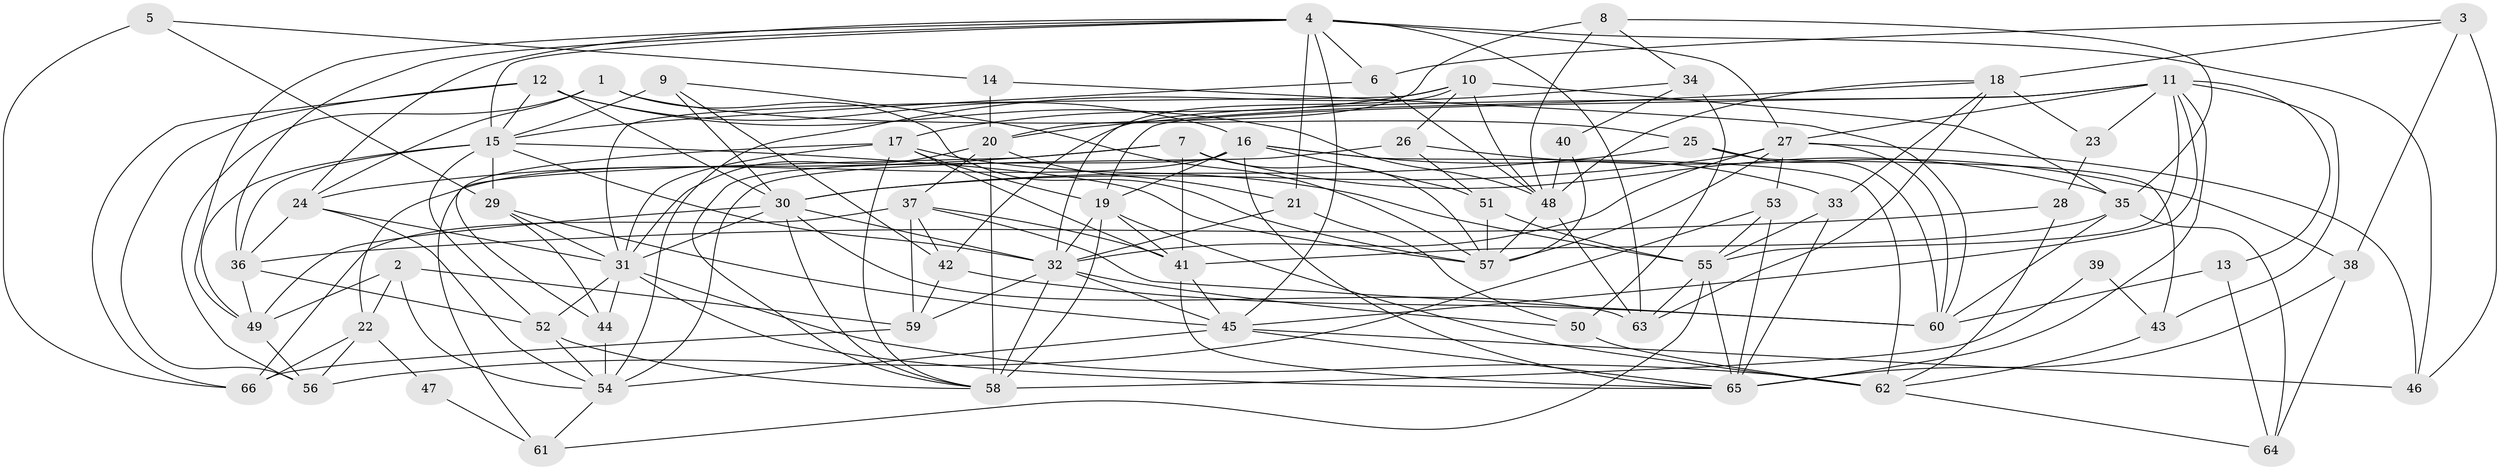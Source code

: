 // original degree distribution, {3: 0.29545454545454547, 5: 0.22727272727272727, 2: 0.12121212121212122, 4: 0.23484848484848486, 7: 0.045454545454545456, 6: 0.06818181818181818, 9: 0.007575757575757576}
// Generated by graph-tools (version 1.1) at 2025/37/03/04/25 23:37:04]
// undirected, 66 vertices, 184 edges
graph export_dot {
  node [color=gray90,style=filled];
  1;
  2;
  3;
  4;
  5;
  6;
  7;
  8;
  9;
  10;
  11;
  12;
  13;
  14;
  15;
  16;
  17;
  18;
  19;
  20;
  21;
  22;
  23;
  24;
  25;
  26;
  27;
  28;
  29;
  30;
  31;
  32;
  33;
  34;
  35;
  36;
  37;
  38;
  39;
  40;
  41;
  42;
  43;
  44;
  45;
  46;
  47;
  48;
  49;
  50;
  51;
  52;
  53;
  54;
  55;
  56;
  57;
  58;
  59;
  60;
  61;
  62;
  63;
  64;
  65;
  66;
  1 -- 24 [weight=1.0];
  1 -- 25 [weight=1.0];
  1 -- 56 [weight=1.0];
  1 -- 57 [weight=1.0];
  2 -- 22 [weight=1.0];
  2 -- 49 [weight=1.0];
  2 -- 54 [weight=1.0];
  2 -- 59 [weight=2.0];
  3 -- 6 [weight=1.0];
  3 -- 18 [weight=1.0];
  3 -- 38 [weight=2.0];
  3 -- 46 [weight=1.0];
  4 -- 6 [weight=1.0];
  4 -- 15 [weight=1.0];
  4 -- 21 [weight=1.0];
  4 -- 24 [weight=1.0];
  4 -- 27 [weight=1.0];
  4 -- 36 [weight=1.0];
  4 -- 45 [weight=1.0];
  4 -- 46 [weight=1.0];
  4 -- 49 [weight=1.0];
  4 -- 63 [weight=1.0];
  5 -- 14 [weight=1.0];
  5 -- 29 [weight=1.0];
  5 -- 66 [weight=1.0];
  6 -- 15 [weight=1.0];
  6 -- 48 [weight=1.0];
  7 -- 24 [weight=1.0];
  7 -- 35 [weight=1.0];
  7 -- 41 [weight=1.0];
  7 -- 57 [weight=1.0];
  7 -- 61 [weight=1.0];
  8 -- 20 [weight=1.0];
  8 -- 34 [weight=1.0];
  8 -- 35 [weight=1.0];
  8 -- 48 [weight=1.0];
  9 -- 15 [weight=2.0];
  9 -- 30 [weight=1.0];
  9 -- 42 [weight=1.0];
  9 -- 57 [weight=1.0];
  10 -- 17 [weight=1.0];
  10 -- 26 [weight=1.0];
  10 -- 31 [weight=1.0];
  10 -- 32 [weight=1.0];
  10 -- 35 [weight=1.0];
  10 -- 48 [weight=1.0];
  11 -- 13 [weight=1.0];
  11 -- 19 [weight=1.0];
  11 -- 23 [weight=1.0];
  11 -- 27 [weight=1.0];
  11 -- 42 [weight=1.0];
  11 -- 43 [weight=1.0];
  11 -- 45 [weight=1.0];
  11 -- 55 [weight=1.0];
  11 -- 65 [weight=1.0];
  12 -- 15 [weight=1.0];
  12 -- 16 [weight=1.0];
  12 -- 30 [weight=1.0];
  12 -- 48 [weight=1.0];
  12 -- 56 [weight=1.0];
  12 -- 66 [weight=1.0];
  13 -- 60 [weight=2.0];
  13 -- 64 [weight=1.0];
  14 -- 20 [weight=1.0];
  14 -- 60 [weight=1.0];
  15 -- 29 [weight=1.0];
  15 -- 32 [weight=1.0];
  15 -- 36 [weight=1.0];
  15 -- 49 [weight=1.0];
  15 -- 52 [weight=1.0];
  15 -- 57 [weight=1.0];
  16 -- 19 [weight=1.0];
  16 -- 22 [weight=1.0];
  16 -- 33 [weight=1.0];
  16 -- 51 [weight=2.0];
  16 -- 58 [weight=1.0];
  16 -- 62 [weight=1.0];
  16 -- 65 [weight=1.0];
  17 -- 19 [weight=1.0];
  17 -- 31 [weight=1.0];
  17 -- 41 [weight=1.0];
  17 -- 44 [weight=1.0];
  17 -- 55 [weight=1.0];
  17 -- 58 [weight=1.0];
  18 -- 20 [weight=1.0];
  18 -- 23 [weight=1.0];
  18 -- 33 [weight=1.0];
  18 -- 48 [weight=1.0];
  18 -- 63 [weight=1.0];
  19 -- 32 [weight=1.0];
  19 -- 41 [weight=1.0];
  19 -- 58 [weight=1.0];
  19 -- 62 [weight=1.0];
  20 -- 21 [weight=1.0];
  20 -- 31 [weight=1.0];
  20 -- 37 [weight=1.0];
  20 -- 58 [weight=1.0];
  21 -- 32 [weight=1.0];
  21 -- 50 [weight=1.0];
  22 -- 47 [weight=1.0];
  22 -- 56 [weight=1.0];
  22 -- 66 [weight=1.0];
  23 -- 28 [weight=1.0];
  24 -- 31 [weight=1.0];
  24 -- 36 [weight=1.0];
  24 -- 54 [weight=1.0];
  25 -- 30 [weight=1.0];
  25 -- 43 [weight=1.0];
  25 -- 60 [weight=1.0];
  26 -- 38 [weight=1.0];
  26 -- 51 [weight=1.0];
  26 -- 54 [weight=1.0];
  27 -- 30 [weight=1.0];
  27 -- 32 [weight=1.0];
  27 -- 46 [weight=1.0];
  27 -- 53 [weight=1.0];
  27 -- 57 [weight=1.0];
  27 -- 60 [weight=1.0];
  28 -- 36 [weight=1.0];
  28 -- 62 [weight=1.0];
  29 -- 31 [weight=1.0];
  29 -- 44 [weight=1.0];
  29 -- 45 [weight=1.0];
  30 -- 31 [weight=1.0];
  30 -- 32 [weight=1.0];
  30 -- 49 [weight=1.0];
  30 -- 58 [weight=1.0];
  30 -- 63 [weight=1.0];
  31 -- 44 [weight=1.0];
  31 -- 52 [weight=1.0];
  31 -- 62 [weight=1.0];
  31 -- 65 [weight=1.0];
  32 -- 45 [weight=1.0];
  32 -- 50 [weight=1.0];
  32 -- 58 [weight=1.0];
  32 -- 59 [weight=1.0];
  33 -- 55 [weight=1.0];
  33 -- 65 [weight=1.0];
  34 -- 40 [weight=1.0];
  34 -- 50 [weight=2.0];
  34 -- 54 [weight=1.0];
  35 -- 41 [weight=1.0];
  35 -- 60 [weight=1.0];
  35 -- 64 [weight=1.0];
  36 -- 49 [weight=1.0];
  36 -- 52 [weight=1.0];
  37 -- 41 [weight=1.0];
  37 -- 42 [weight=1.0];
  37 -- 59 [weight=2.0];
  37 -- 60 [weight=1.0];
  37 -- 66 [weight=1.0];
  38 -- 64 [weight=2.0];
  38 -- 65 [weight=1.0];
  39 -- 43 [weight=1.0];
  39 -- 58 [weight=2.0];
  40 -- 48 [weight=1.0];
  40 -- 57 [weight=1.0];
  41 -- 45 [weight=1.0];
  41 -- 65 [weight=1.0];
  42 -- 59 [weight=1.0];
  42 -- 60 [weight=1.0];
  43 -- 62 [weight=1.0];
  44 -- 54 [weight=1.0];
  45 -- 46 [weight=1.0];
  45 -- 54 [weight=2.0];
  45 -- 65 [weight=1.0];
  47 -- 61 [weight=1.0];
  48 -- 57 [weight=1.0];
  48 -- 63 [weight=1.0];
  49 -- 56 [weight=1.0];
  50 -- 62 [weight=1.0];
  51 -- 55 [weight=1.0];
  51 -- 57 [weight=1.0];
  52 -- 54 [weight=1.0];
  52 -- 58 [weight=1.0];
  53 -- 55 [weight=2.0];
  53 -- 56 [weight=1.0];
  53 -- 65 [weight=1.0];
  54 -- 61 [weight=1.0];
  55 -- 61 [weight=1.0];
  55 -- 63 [weight=1.0];
  55 -- 65 [weight=1.0];
  59 -- 66 [weight=1.0];
  62 -- 64 [weight=1.0];
}

